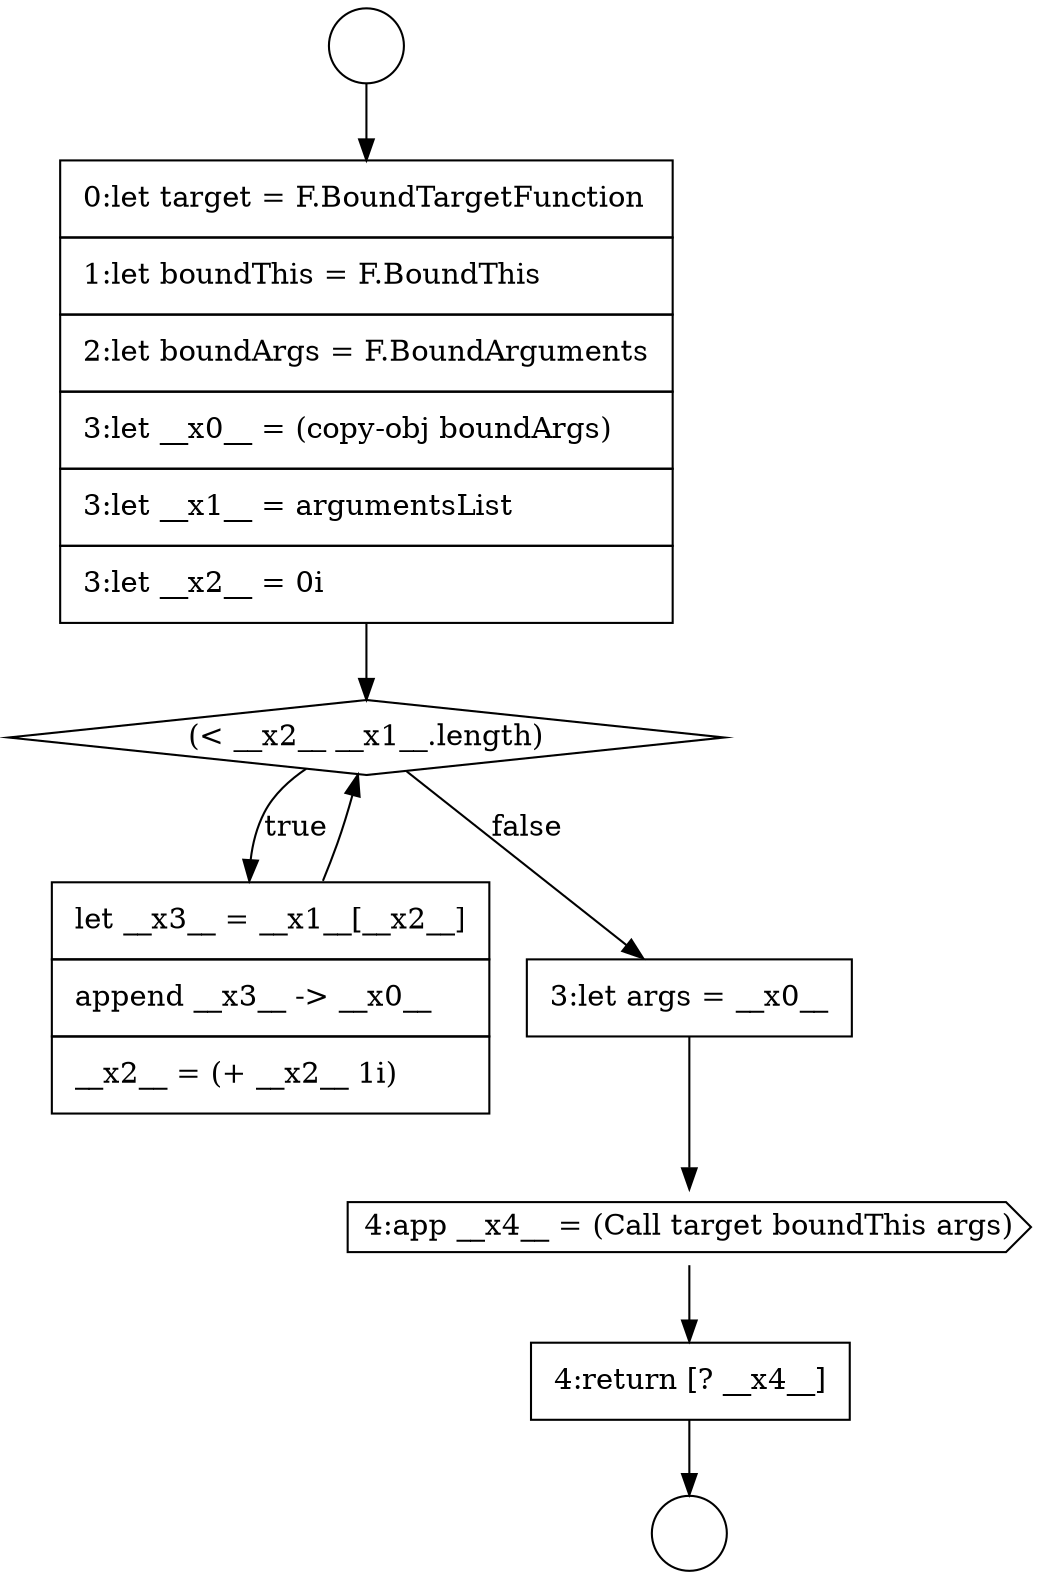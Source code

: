 digraph {
  node2263 [shape=diamond, label=<<font color="black">(&lt; __x2__ __x1__.length)</font>> color="black" fillcolor="white" style=filled]
  node2264 [shape=none, margin=0, label=<<font color="black">
    <table border="0" cellborder="1" cellspacing="0" cellpadding="10">
      <tr><td align="left">let __x3__ = __x1__[__x2__]</td></tr>
      <tr><td align="left">append __x3__ -&gt; __x0__</td></tr>
      <tr><td align="left">__x2__ = (+ __x2__ 1i)</td></tr>
    </table>
  </font>> color="black" fillcolor="white" style=filled]
  node2260 [shape=circle label=" " color="black" fillcolor="white" style=filled]
  node2266 [shape=cds, label=<<font color="black">4:app __x4__ = (Call target boundThis args)</font>> color="black" fillcolor="white" style=filled]
  node2262 [shape=none, margin=0, label=<<font color="black">
    <table border="0" cellborder="1" cellspacing="0" cellpadding="10">
      <tr><td align="left">0:let target = F.BoundTargetFunction</td></tr>
      <tr><td align="left">1:let boundThis = F.BoundThis</td></tr>
      <tr><td align="left">2:let boundArgs = F.BoundArguments</td></tr>
      <tr><td align="left">3:let __x0__ = (copy-obj boundArgs)</td></tr>
      <tr><td align="left">3:let __x1__ = argumentsList</td></tr>
      <tr><td align="left">3:let __x2__ = 0i</td></tr>
    </table>
  </font>> color="black" fillcolor="white" style=filled]
  node2265 [shape=none, margin=0, label=<<font color="black">
    <table border="0" cellborder="1" cellspacing="0" cellpadding="10">
      <tr><td align="left">3:let args = __x0__</td></tr>
    </table>
  </font>> color="black" fillcolor="white" style=filled]
  node2267 [shape=none, margin=0, label=<<font color="black">
    <table border="0" cellborder="1" cellspacing="0" cellpadding="10">
      <tr><td align="left">4:return [? __x4__]</td></tr>
    </table>
  </font>> color="black" fillcolor="white" style=filled]
  node2261 [shape=circle label=" " color="black" fillcolor="white" style=filled]
  node2260 -> node2262 [ color="black"]
  node2266 -> node2267 [ color="black"]
  node2267 -> node2261 [ color="black"]
  node2262 -> node2263 [ color="black"]
  node2264 -> node2263 [ color="black"]
  node2263 -> node2264 [label=<<font color="black">true</font>> color="black"]
  node2263 -> node2265 [label=<<font color="black">false</font>> color="black"]
  node2265 -> node2266 [ color="black"]
}
